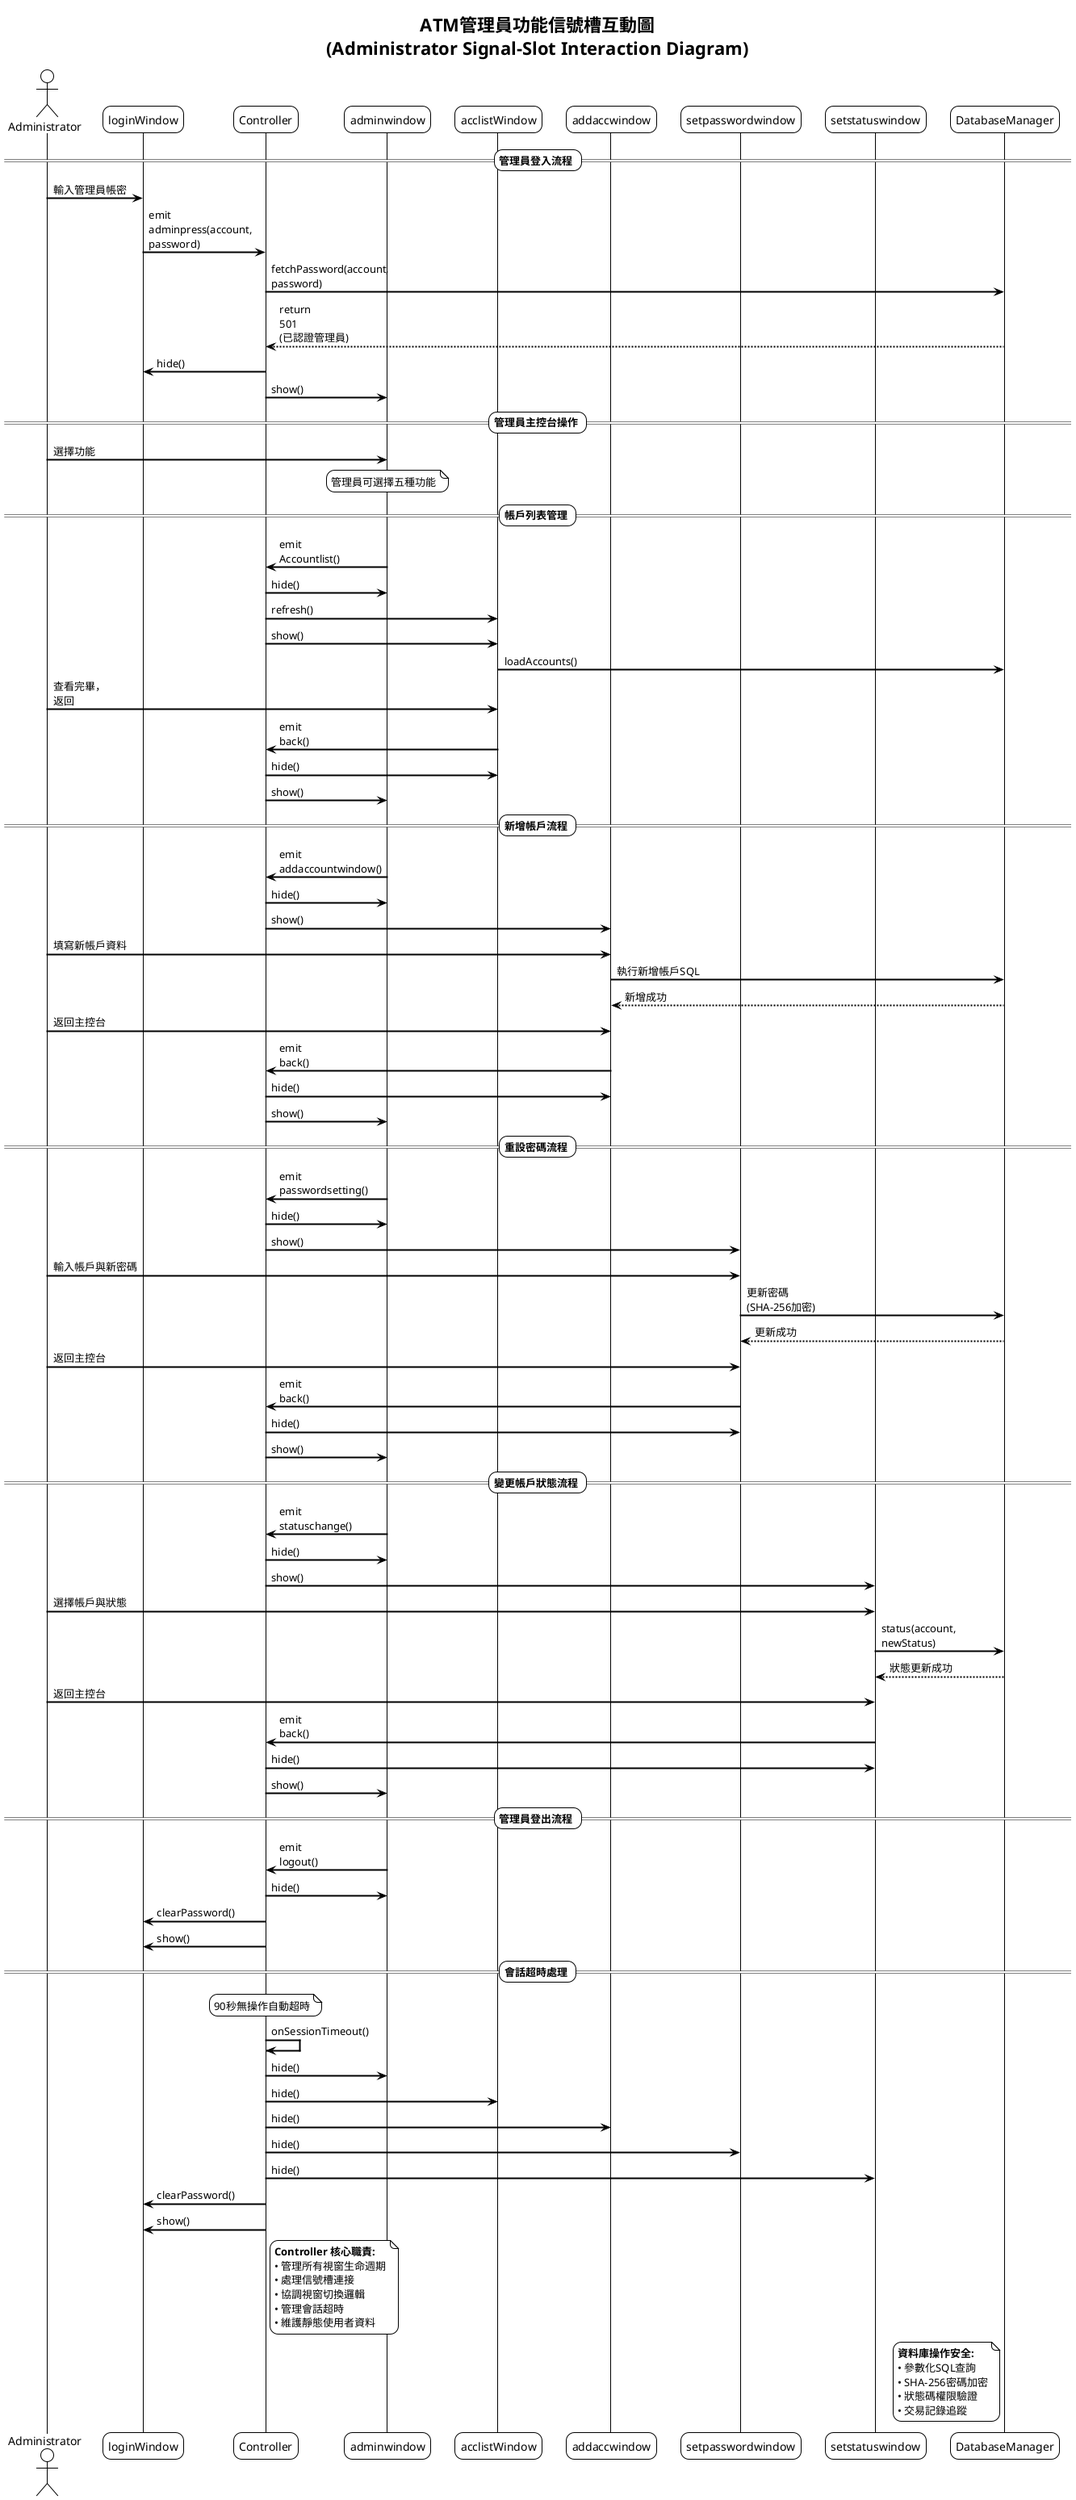 @startuml ATM Administrator Signal-Slot Interaction
!theme plain
skinparam sequenceArrowThickness 2
skinparam roundcorner 20
skinparam maxmessagesize 60

title ATM管理員功能信號槽互動圖\n(Administrator Signal-Slot Interaction Diagram)

actor Administrator as admin
participant "loginWindow" as login
participant "Controller" as ctrl
participant "adminwindow" as adminwin
participant "acclistWindow" as acclist
participant "addaccwindow" as addacc
participant "setpasswordwindow" as setpw
participant "setstatuswindow" as setstat
participant "DatabaseManager" as db

== 管理員登入流程 ==
admin -> login: 輸入管理員帳密
login -> ctrl: emit adminpress(account, password)
ctrl -> db: fetchPassword(account, password)
db --> ctrl: return 501 (已認證管理員)
ctrl -> login: hide()
ctrl -> adminwin: show()

== 管理員主控台操作 ==
admin -> adminwin: 選擇功能
note over adminwin: 管理員可選擇五種功能

== 帳戶列表管理 ==
adminwin -> ctrl: emit Accountlist()
ctrl -> adminwin: hide()
ctrl -> acclist: refresh()
ctrl -> acclist: show()
acclist -> db: loadAccounts()
admin -> acclist: 查看完畢，返回
acclist -> ctrl: emit back()
ctrl -> acclist: hide()
ctrl -> adminwin: show()

== 新增帳戶流程 ==
adminwin -> ctrl: emit addaccountwindow()
ctrl -> adminwin: hide()
ctrl -> addacc: show()
admin -> addacc: 填寫新帳戶資料
addacc -> db: 執行新增帳戶SQL
db --> addacc: 新增成功
admin -> addacc: 返回主控台
addacc -> ctrl: emit back()
ctrl -> addacc: hide()
ctrl -> adminwin: show()

== 重設密碼流程 ==
adminwin -> ctrl: emit passwordsetting()
ctrl -> adminwin: hide()
ctrl -> setpw: show()
admin -> setpw: 輸入帳戶與新密碼
setpw -> db: 更新密碼 (SHA-256加密)
db --> setpw: 更新成功
admin -> setpw: 返回主控台
setpw -> ctrl: emit back()
ctrl -> setpw: hide()
ctrl -> adminwin: show()

== 變更帳戶狀態流程 ==
adminwin -> ctrl: emit statuschange()
ctrl -> adminwin: hide()
ctrl -> setstat: show()
admin -> setstat: 選擇帳戶與狀態
setstat -> db: status(account, newStatus)
db --> setstat: 狀態更新成功
admin -> setstat: 返回主控台
setstat -> ctrl: emit back()
ctrl -> setstat: hide()
ctrl -> adminwin: show()

== 管理員登出流程 ==
adminwin -> ctrl: emit logout()
ctrl -> adminwin: hide()
ctrl -> login: clearPassword()
ctrl -> login: show()

== 會話超時處理 ==
note over ctrl: 90秒無操作自動超時
ctrl -> ctrl: onSessionTimeout()
ctrl -> adminwin: hide()
ctrl -> acclist: hide()
ctrl -> addacc: hide()
ctrl -> setpw: hide()
ctrl -> setstat: hide()
ctrl -> login: clearPassword()
ctrl -> login: show()

note right of ctrl
  **Controller 核心職責:**
  • 管理所有視窗生命週期
  • 處理信號槽連接
  • 協調視窗切換邏輯
  • 管理會話超時
  • 維護靜態使用者資料
end note

note left of db
  **資料庫操作安全:**
  • 參數化SQL查詢
  • SHA-256密碼加密
  • 狀態碼權限驗證
  • 交易記錄追蹤
end note

@enduml
